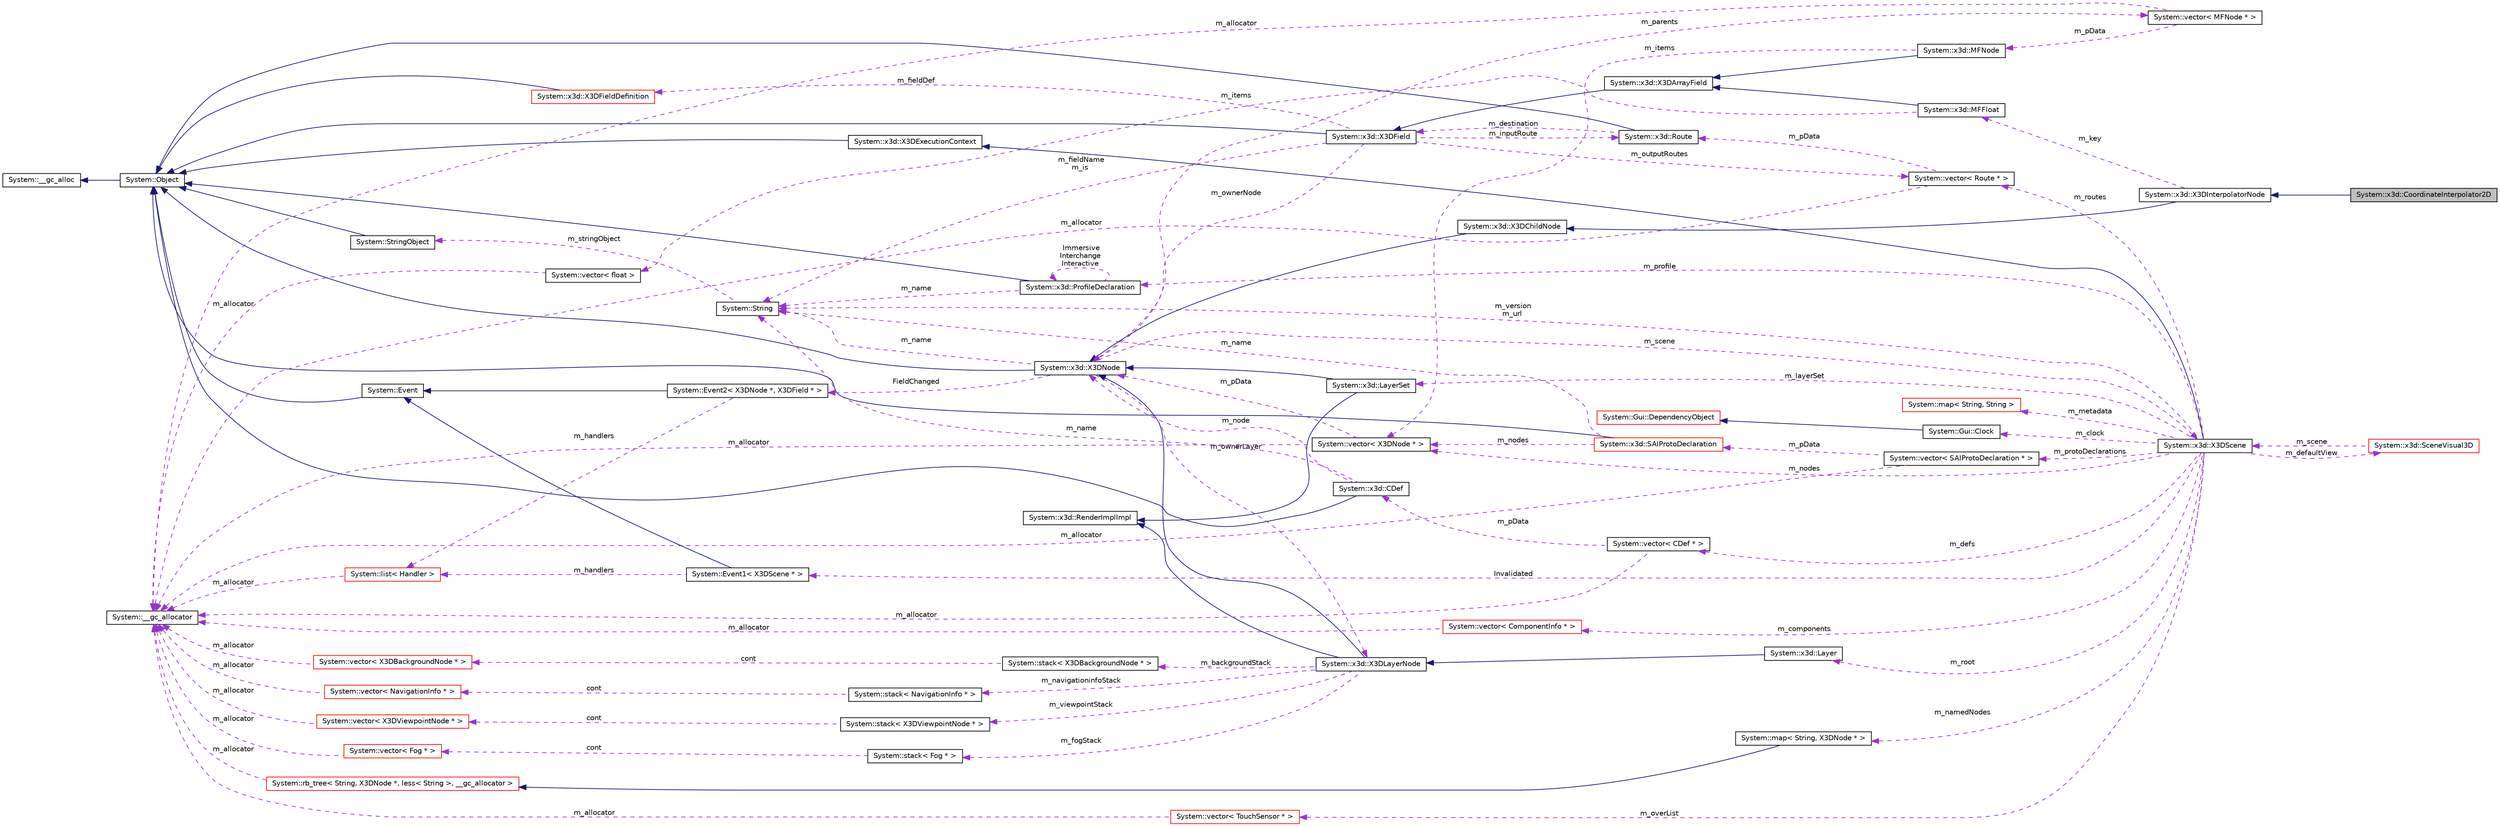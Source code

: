 digraph G
{
  edge [fontname="Helvetica",fontsize="10",labelfontname="Helvetica",labelfontsize="10"];
  node [fontname="Helvetica",fontsize="10",shape=record];
  rankdir="LR";
  Node1 [label="System::x3d::CoordinateInterpolator2D",height=0.2,width=0.4,color="black", fillcolor="grey75", style="filled" fontcolor="black"];
  Node2 -> Node1 [dir="back",color="midnightblue",fontsize="10",style="solid",fontname="Helvetica"];
  Node2 [label="System::x3d::X3DInterpolatorNode",height=0.2,width=0.4,color="black", fillcolor="white", style="filled",URL="$class_system_1_1x3d_1_1_x3_d_interpolator_node.html"];
  Node3 -> Node2 [dir="back",color="midnightblue",fontsize="10",style="solid",fontname="Helvetica"];
  Node3 [label="System::x3d::X3DChildNode",height=0.2,width=0.4,color="black", fillcolor="white", style="filled",URL="$class_system_1_1x3d_1_1_x3_d_child_node.html"];
  Node4 -> Node3 [dir="back",color="midnightblue",fontsize="10",style="solid",fontname="Helvetica"];
  Node4 [label="System::x3d::X3DNode",height=0.2,width=0.4,color="black", fillcolor="white", style="filled",URL="$class_system_1_1x3d_1_1_x3_d_node.html"];
  Node5 -> Node4 [dir="back",color="midnightblue",fontsize="10",style="solid",fontname="Helvetica"];
  Node5 [label="System::Object",height=0.2,width=0.4,color="black", fillcolor="white", style="filled",URL="$class_system_1_1_object.html"];
  Node6 -> Node5 [dir="back",color="midnightblue",fontsize="10",style="solid",fontname="Helvetica"];
  Node6 [label="System::__gc_alloc",height=0.2,width=0.4,color="black", fillcolor="white", style="filled",URL="$class_system_1_1____gc__alloc.html"];
  Node7 -> Node4 [dir="back",color="darkorchid3",fontsize="10",style="dashed",label=" m_ownerLayer" ,fontname="Helvetica"];
  Node7 [label="System::x3d::X3DLayerNode",height=0.2,width=0.4,color="black", fillcolor="white", style="filled",URL="$class_system_1_1x3d_1_1_x3_d_layer_node.html"];
  Node4 -> Node7 [dir="back",color="midnightblue",fontsize="10",style="solid",fontname="Helvetica"];
  Node8 -> Node7 [dir="back",color="midnightblue",fontsize="10",style="solid",fontname="Helvetica"];
  Node8 [label="System::x3d::RenderImplImpl",height=0.2,width=0.4,color="black", fillcolor="white", style="filled",URL="$class_system_1_1x3d_1_1_render_impl_impl.html"];
  Node9 -> Node7 [dir="back",color="darkorchid3",fontsize="10",style="dashed",label=" m_navigationinfoStack" ,fontname="Helvetica"];
  Node9 [label="System::stack\< NavigationInfo * \>",height=0.2,width=0.4,color="black", fillcolor="white", style="filled",URL="$class_system_1_1stack.html"];
  Node10 -> Node9 [dir="back",color="darkorchid3",fontsize="10",style="dashed",label=" cont" ,fontname="Helvetica"];
  Node10 [label="System::vector\< NavigationInfo * \>",height=0.2,width=0.4,color="red", fillcolor="white", style="filled",URL="$class_system_1_1vector.html"];
  Node11 -> Node10 [dir="back",color="darkorchid3",fontsize="10",style="dashed",label=" m_allocator" ,fontname="Helvetica"];
  Node11 [label="System::__gc_allocator",height=0.2,width=0.4,color="black", fillcolor="white", style="filled",URL="$class_system_1_1____gc__allocator.html"];
  Node12 -> Node7 [dir="back",color="darkorchid3",fontsize="10",style="dashed",label=" m_viewpointStack" ,fontname="Helvetica"];
  Node12 [label="System::stack\< X3DViewpointNode * \>",height=0.2,width=0.4,color="black", fillcolor="white", style="filled",URL="$class_system_1_1stack.html"];
  Node13 -> Node12 [dir="back",color="darkorchid3",fontsize="10",style="dashed",label=" cont" ,fontname="Helvetica"];
  Node13 [label="System::vector\< X3DViewpointNode * \>",height=0.2,width=0.4,color="red", fillcolor="white", style="filled",URL="$class_system_1_1vector.html"];
  Node11 -> Node13 [dir="back",color="darkorchid3",fontsize="10",style="dashed",label=" m_allocator" ,fontname="Helvetica"];
  Node14 -> Node7 [dir="back",color="darkorchid3",fontsize="10",style="dashed",label=" m_fogStack" ,fontname="Helvetica"];
  Node14 [label="System::stack\< Fog * \>",height=0.2,width=0.4,color="black", fillcolor="white", style="filled",URL="$class_system_1_1stack.html"];
  Node15 -> Node14 [dir="back",color="darkorchid3",fontsize="10",style="dashed",label=" cont" ,fontname="Helvetica"];
  Node15 [label="System::vector\< Fog * \>",height=0.2,width=0.4,color="red", fillcolor="white", style="filled",URL="$class_system_1_1vector.html"];
  Node11 -> Node15 [dir="back",color="darkorchid3",fontsize="10",style="dashed",label=" m_allocator" ,fontname="Helvetica"];
  Node16 -> Node7 [dir="back",color="darkorchid3",fontsize="10",style="dashed",label=" m_backgroundStack" ,fontname="Helvetica"];
  Node16 [label="System::stack\< X3DBackgroundNode * \>",height=0.2,width=0.4,color="black", fillcolor="white", style="filled",URL="$class_system_1_1stack.html"];
  Node17 -> Node16 [dir="back",color="darkorchid3",fontsize="10",style="dashed",label=" cont" ,fontname="Helvetica"];
  Node17 [label="System::vector\< X3DBackgroundNode * \>",height=0.2,width=0.4,color="red", fillcolor="white", style="filled",URL="$class_system_1_1vector.html"];
  Node11 -> Node17 [dir="back",color="darkorchid3",fontsize="10",style="dashed",label=" m_allocator" ,fontname="Helvetica"];
  Node18 -> Node4 [dir="back",color="darkorchid3",fontsize="10",style="dashed",label=" m_parents" ,fontname="Helvetica"];
  Node18 [label="System::vector\< MFNode * \>",height=0.2,width=0.4,color="black", fillcolor="white", style="filled",URL="$class_system_1_1vector.html"];
  Node11 -> Node18 [dir="back",color="darkorchid3",fontsize="10",style="dashed",label=" m_allocator" ,fontname="Helvetica"];
  Node19 -> Node18 [dir="back",color="darkorchid3",fontsize="10",style="dashed",label=" m_pData" ,fontname="Helvetica"];
  Node19 [label="System::x3d::MFNode",height=0.2,width=0.4,color="black", fillcolor="white", style="filled",URL="$class_system_1_1x3d_1_1_m_f_node.html"];
  Node20 -> Node19 [dir="back",color="midnightblue",fontsize="10",style="solid",fontname="Helvetica"];
  Node20 [label="System::x3d::X3DArrayField",height=0.2,width=0.4,color="black", fillcolor="white", style="filled",URL="$class_system_1_1x3d_1_1_x3_d_array_field.html"];
  Node21 -> Node20 [dir="back",color="midnightblue",fontsize="10",style="solid",fontname="Helvetica"];
  Node21 [label="System::x3d::X3DField",height=0.2,width=0.4,color="black", fillcolor="white", style="filled",URL="$class_system_1_1x3d_1_1_x3_d_field.html"];
  Node5 -> Node21 [dir="back",color="midnightblue",fontsize="10",style="solid",fontname="Helvetica"];
  Node22 -> Node21 [dir="back",color="darkorchid3",fontsize="10",style="dashed",label=" m_inputRoute" ,fontname="Helvetica"];
  Node22 [label="System::x3d::Route",height=0.2,width=0.4,color="black", fillcolor="white", style="filled",URL="$class_system_1_1x3d_1_1_route.html"];
  Node5 -> Node22 [dir="back",color="midnightblue",fontsize="10",style="solid",fontname="Helvetica"];
  Node21 -> Node22 [dir="back",color="darkorchid3",fontsize="10",style="dashed",label=" m_destination" ,fontname="Helvetica"];
  Node23 -> Node21 [dir="back",color="darkorchid3",fontsize="10",style="dashed",label=" m_fieldDef" ,fontname="Helvetica"];
  Node23 [label="System::x3d::X3DFieldDefinition",height=0.2,width=0.4,color="red", fillcolor="white", style="filled",URL="$class_system_1_1x3d_1_1_x3_d_field_definition.html"];
  Node5 -> Node23 [dir="back",color="midnightblue",fontsize="10",style="solid",fontname="Helvetica"];
  Node24 -> Node21 [dir="back",color="darkorchid3",fontsize="10",style="dashed",label=" m_outputRoutes" ,fontname="Helvetica"];
  Node24 [label="System::vector\< Route * \>",height=0.2,width=0.4,color="black", fillcolor="white", style="filled",URL="$class_system_1_1vector.html"];
  Node11 -> Node24 [dir="back",color="darkorchid3",fontsize="10",style="dashed",label=" m_allocator" ,fontname="Helvetica"];
  Node22 -> Node24 [dir="back",color="darkorchid3",fontsize="10",style="dashed",label=" m_pData" ,fontname="Helvetica"];
  Node25 -> Node21 [dir="back",color="darkorchid3",fontsize="10",style="dashed",label=" m_fieldName\nm_is" ,fontname="Helvetica"];
  Node25 [label="System::String",height=0.2,width=0.4,color="black", fillcolor="white", style="filled",URL="$class_system_1_1_string.html"];
  Node26 -> Node25 [dir="back",color="darkorchid3",fontsize="10",style="dashed",label=" m_stringObject" ,fontname="Helvetica"];
  Node26 [label="System::StringObject",height=0.2,width=0.4,color="black", fillcolor="white", style="filled",URL="$class_system_1_1_string_object.html"];
  Node5 -> Node26 [dir="back",color="midnightblue",fontsize="10",style="solid",fontname="Helvetica"];
  Node4 -> Node21 [dir="back",color="darkorchid3",fontsize="10",style="dashed",label=" m_ownerNode" ,fontname="Helvetica"];
  Node27 -> Node19 [dir="back",color="darkorchid3",fontsize="10",style="dashed",label=" m_items" ,fontname="Helvetica"];
  Node27 [label="System::vector\< X3DNode * \>",height=0.2,width=0.4,color="black", fillcolor="white", style="filled",URL="$class_system_1_1vector.html"];
  Node11 -> Node27 [dir="back",color="darkorchid3",fontsize="10",style="dashed",label=" m_allocator" ,fontname="Helvetica"];
  Node4 -> Node27 [dir="back",color="darkorchid3",fontsize="10",style="dashed",label=" m_pData" ,fontname="Helvetica"];
  Node28 -> Node4 [dir="back",color="darkorchid3",fontsize="10",style="dashed",label=" m_scene" ,fontname="Helvetica"];
  Node28 [label="System::x3d::X3DScene",height=0.2,width=0.4,color="black", fillcolor="white", style="filled",URL="$class_system_1_1x3d_1_1_x3_d_scene.html"];
  Node29 -> Node28 [dir="back",color="midnightblue",fontsize="10",style="solid",fontname="Helvetica"];
  Node29 [label="System::x3d::X3DExecutionContext",height=0.2,width=0.4,color="black", fillcolor="white", style="filled",URL="$class_system_1_1x3d_1_1_x3_d_execution_context.html"];
  Node5 -> Node29 [dir="back",color="midnightblue",fontsize="10",style="solid",fontname="Helvetica"];
  Node30 -> Node28 [dir="back",color="darkorchid3",fontsize="10",style="dashed",label=" m_defs" ,fontname="Helvetica"];
  Node30 [label="System::vector\< CDef * \>",height=0.2,width=0.4,color="black", fillcolor="white", style="filled",URL="$class_system_1_1vector.html"];
  Node11 -> Node30 [dir="back",color="darkorchid3",fontsize="10",style="dashed",label=" m_allocator" ,fontname="Helvetica"];
  Node31 -> Node30 [dir="back",color="darkorchid3",fontsize="10",style="dashed",label=" m_pData" ,fontname="Helvetica"];
  Node31 [label="System::x3d::CDef",height=0.2,width=0.4,color="black", fillcolor="white", style="filled",URL="$class_system_1_1x3d_1_1_c_def.html"];
  Node5 -> Node31 [dir="back",color="midnightblue",fontsize="10",style="solid",fontname="Helvetica"];
  Node25 -> Node31 [dir="back",color="darkorchid3",fontsize="10",style="dashed",label=" m_name" ,fontname="Helvetica"];
  Node4 -> Node31 [dir="back",color="darkorchid3",fontsize="10",style="dashed",label=" m_node" ,fontname="Helvetica"];
  Node32 -> Node28 [dir="back",color="darkorchid3",fontsize="10",style="dashed",label=" m_protoDeclarations" ,fontname="Helvetica"];
  Node32 [label="System::vector\< SAIProtoDeclaration * \>",height=0.2,width=0.4,color="black", fillcolor="white", style="filled",URL="$class_system_1_1vector.html"];
  Node11 -> Node32 [dir="back",color="darkorchid3",fontsize="10",style="dashed",label=" m_allocator" ,fontname="Helvetica"];
  Node33 -> Node32 [dir="back",color="darkorchid3",fontsize="10",style="dashed",label=" m_pData" ,fontname="Helvetica"];
  Node33 [label="System::x3d::SAIProtoDeclaration",height=0.2,width=0.4,color="red", fillcolor="white", style="filled",URL="$class_system_1_1x3d_1_1_s_a_i_proto_declaration.html"];
  Node5 -> Node33 [dir="back",color="midnightblue",fontsize="10",style="solid",fontname="Helvetica"];
  Node27 -> Node33 [dir="back",color="darkorchid3",fontsize="10",style="dashed",label=" m_nodes" ,fontname="Helvetica"];
  Node25 -> Node33 [dir="back",color="darkorchid3",fontsize="10",style="dashed",label=" m_name" ,fontname="Helvetica"];
  Node34 -> Node28 [dir="back",color="darkorchid3",fontsize="10",style="dashed",label=" Invalidated" ,fontname="Helvetica"];
  Node34 [label="System::Event1\< X3DScene * \>",height=0.2,width=0.4,color="black", fillcolor="white", style="filled",URL="$class_system_1_1_event1.html"];
  Node35 -> Node34 [dir="back",color="midnightblue",fontsize="10",style="solid",fontname="Helvetica"];
  Node35 [label="System::Event",height=0.2,width=0.4,color="black", fillcolor="white", style="filled",URL="$class_system_1_1_event.html"];
  Node5 -> Node35 [dir="back",color="midnightblue",fontsize="10",style="solid",fontname="Helvetica"];
  Node36 -> Node34 [dir="back",color="darkorchid3",fontsize="10",style="dashed",label=" m_handlers" ,fontname="Helvetica"];
  Node36 [label="System::list\< Handler \>",height=0.2,width=0.4,color="red", fillcolor="white", style="filled",URL="$class_system_1_1list.html"];
  Node11 -> Node36 [dir="back",color="darkorchid3",fontsize="10",style="dashed",label=" m_allocator" ,fontname="Helvetica"];
  Node37 -> Node28 [dir="back",color="darkorchid3",fontsize="10",style="dashed",label=" m_namedNodes" ,fontname="Helvetica"];
  Node37 [label="System::map\< String, X3DNode * \>",height=0.2,width=0.4,color="black", fillcolor="white", style="filled",URL="$class_system_1_1map.html"];
  Node38 -> Node37 [dir="back",color="midnightblue",fontsize="10",style="solid",fontname="Helvetica"];
  Node38 [label="System::rb_tree\< String, X3DNode *, less\< String \>, __gc_allocator \>",height=0.2,width=0.4,color="red", fillcolor="white", style="filled",URL="$class_system_1_1rb__tree.html"];
  Node11 -> Node38 [dir="back",color="darkorchid3",fontsize="10",style="dashed",label=" m_allocator" ,fontname="Helvetica"];
  Node39 -> Node28 [dir="back",color="darkorchid3",fontsize="10",style="dashed",label=" m_clock" ,fontname="Helvetica"];
  Node39 [label="System::Gui::Clock",height=0.2,width=0.4,color="black", fillcolor="white", style="filled",URL="$class_system_1_1_gui_1_1_clock.html"];
  Node40 -> Node39 [dir="back",color="midnightblue",fontsize="10",style="solid",fontname="Helvetica"];
  Node40 [label="System::Gui::DependencyObject",height=0.2,width=0.4,color="red", fillcolor="white", style="filled",URL="$class_system_1_1_gui_1_1_dependency_object.html"];
  Node27 -> Node28 [dir="back",color="darkorchid3",fontsize="10",style="dashed",label=" m_nodes" ,fontname="Helvetica"];
  Node41 -> Node28 [dir="back",color="darkorchid3",fontsize="10",style="dashed",label=" m_overList" ,fontname="Helvetica"];
  Node41 [label="System::vector\< TouchSensor * \>",height=0.2,width=0.4,color="red", fillcolor="white", style="filled",URL="$class_system_1_1vector.html"];
  Node11 -> Node41 [dir="back",color="darkorchid3",fontsize="10",style="dashed",label=" m_allocator" ,fontname="Helvetica"];
  Node42 -> Node28 [dir="back",color="darkorchid3",fontsize="10",style="dashed",label=" m_metadata" ,fontname="Helvetica"];
  Node42 [label="System::map\< String, String \>",height=0.2,width=0.4,color="red", fillcolor="white", style="filled",URL="$class_system_1_1map.html"];
  Node24 -> Node28 [dir="back",color="darkorchid3",fontsize="10",style="dashed",label=" m_routes" ,fontname="Helvetica"];
  Node25 -> Node28 [dir="back",color="darkorchid3",fontsize="10",style="dashed",label=" m_version\nm_url" ,fontname="Helvetica"];
  Node43 -> Node28 [dir="back",color="darkorchid3",fontsize="10",style="dashed",label=" m_profile" ,fontname="Helvetica"];
  Node43 [label="System::x3d::ProfileDeclaration",height=0.2,width=0.4,color="black", fillcolor="white", style="filled",URL="$class_system_1_1x3d_1_1_profile_declaration.html"];
  Node5 -> Node43 [dir="back",color="midnightblue",fontsize="10",style="solid",fontname="Helvetica"];
  Node25 -> Node43 [dir="back",color="darkorchid3",fontsize="10",style="dashed",label=" m_name" ,fontname="Helvetica"];
  Node43 -> Node43 [dir="back",color="darkorchid3",fontsize="10",style="dashed",label=" Immersive\nInterchange\nInteractive" ,fontname="Helvetica"];
  Node44 -> Node28 [dir="back",color="darkorchid3",fontsize="10",style="dashed",label=" m_defaultView" ,fontname="Helvetica"];
  Node44 [label="System::x3d::SceneVisual3D",height=0.2,width=0.4,color="red", fillcolor="white", style="filled",URL="$class_system_1_1x3d_1_1_scene_visual3_d.html"];
  Node28 -> Node44 [dir="back",color="darkorchid3",fontsize="10",style="dashed",label=" m_scene" ,fontname="Helvetica"];
  Node45 -> Node28 [dir="back",color="darkorchid3",fontsize="10",style="dashed",label=" m_layerSet" ,fontname="Helvetica"];
  Node45 [label="System::x3d::LayerSet",height=0.2,width=0.4,color="black", fillcolor="white", style="filled",URL="$class_system_1_1x3d_1_1_layer_set.html"];
  Node4 -> Node45 [dir="back",color="midnightblue",fontsize="10",style="solid",fontname="Helvetica"];
  Node8 -> Node45 [dir="back",color="midnightblue",fontsize="10",style="solid",fontname="Helvetica"];
  Node46 -> Node28 [dir="back",color="darkorchid3",fontsize="10",style="dashed",label=" m_components" ,fontname="Helvetica"];
  Node46 [label="System::vector\< ComponentInfo * \>",height=0.2,width=0.4,color="red", fillcolor="white", style="filled",URL="$class_system_1_1vector.html"];
  Node11 -> Node46 [dir="back",color="darkorchid3",fontsize="10",style="dashed",label=" m_allocator" ,fontname="Helvetica"];
  Node47 -> Node28 [dir="back",color="darkorchid3",fontsize="10",style="dashed",label=" m_root" ,fontname="Helvetica"];
  Node47 [label="System::x3d::Layer",height=0.2,width=0.4,color="black", fillcolor="white", style="filled",URL="$class_system_1_1x3d_1_1_layer.html"];
  Node7 -> Node47 [dir="back",color="midnightblue",fontsize="10",style="solid",fontname="Helvetica"];
  Node25 -> Node4 [dir="back",color="darkorchid3",fontsize="10",style="dashed",label=" m_name" ,fontname="Helvetica"];
  Node48 -> Node4 [dir="back",color="darkorchid3",fontsize="10",style="dashed",label=" FieldChanged" ,fontname="Helvetica"];
  Node48 [label="System::Event2\< X3DNode *, X3DField * \>",height=0.2,width=0.4,color="black", fillcolor="white", style="filled",URL="$class_system_1_1_event2.html"];
  Node35 -> Node48 [dir="back",color="midnightblue",fontsize="10",style="solid",fontname="Helvetica"];
  Node36 -> Node48 [dir="back",color="darkorchid3",fontsize="10",style="dashed",label=" m_handlers" ,fontname="Helvetica"];
  Node49 -> Node2 [dir="back",color="darkorchid3",fontsize="10",style="dashed",label=" m_key" ,fontname="Helvetica"];
  Node49 [label="System::x3d::MFFloat",height=0.2,width=0.4,color="black", fillcolor="white", style="filled",URL="$class_system_1_1x3d_1_1_m_f_float.html"];
  Node20 -> Node49 [dir="back",color="midnightblue",fontsize="10",style="solid",fontname="Helvetica"];
  Node50 -> Node49 [dir="back",color="darkorchid3",fontsize="10",style="dashed",label=" m_items" ,fontname="Helvetica"];
  Node50 [label="System::vector\< float \>",height=0.2,width=0.4,color="black", fillcolor="white", style="filled",URL="$class_system_1_1vector.html"];
  Node11 -> Node50 [dir="back",color="darkorchid3",fontsize="10",style="dashed",label=" m_allocator" ,fontname="Helvetica"];
}
